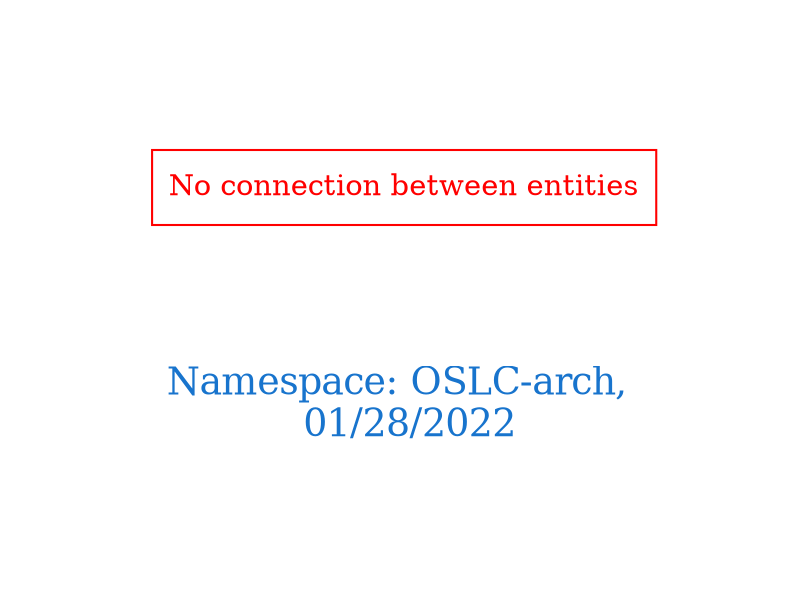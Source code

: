 digraph OGIT_ontology {
 graph [ rankdir= LR,pad=1 
fontsize = 18,
fontcolor= dodgerblue3,label = "\n\n\nNamespace: OSLC-arch, \n 01/28/2022"];
node[shape=polygon];
edge [  color="gray81"];

"No connection between entities" [fontcolor = "red",color="red", shape="polygon"]
}
